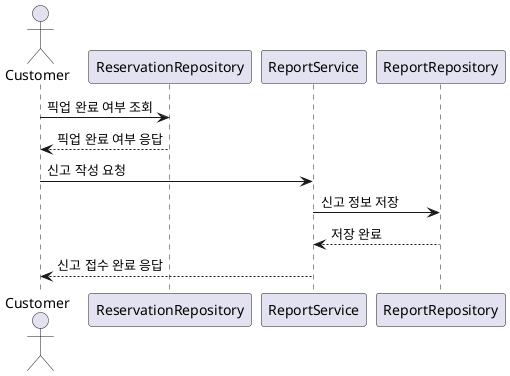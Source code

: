 @startuml
'일반 사용자가 픽업 완료 후 신고를 작성하는 시퀀스 다이어그램
actor Customer

participant ReservationRepository
participant ReportService
participant ReportRepository

Customer -> ReservationRepository : 픽업 완료 여부 조회
ReservationRepository --> Customer : 픽업 완료 여부 응답

Customer -> ReportService : 신고 작성 요청
ReportService -> ReportRepository : 신고 정보 저장
ReportRepository --> ReportService : 저장 완료
ReportService --> Customer : 신고 접수 완료 응답

@enduml